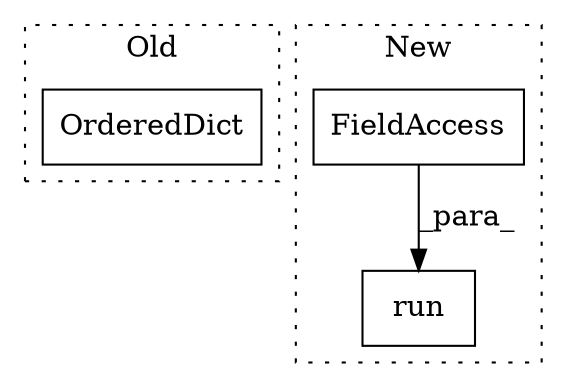 digraph G {
subgraph cluster0 {
1 [label="OrderedDict" a="32" s="2954,3408" l="12,1" shape="box"];
label = "Old";
style="dotted";
}
subgraph cluster1 {
2 [label="run" a="32" s="4879,4935" l="4,1" shape="box"];
3 [label="FieldAccess" a="22" s="4909" l="26" shape="box"];
label = "New";
style="dotted";
}
3 -> 2 [label="_para_"];
}